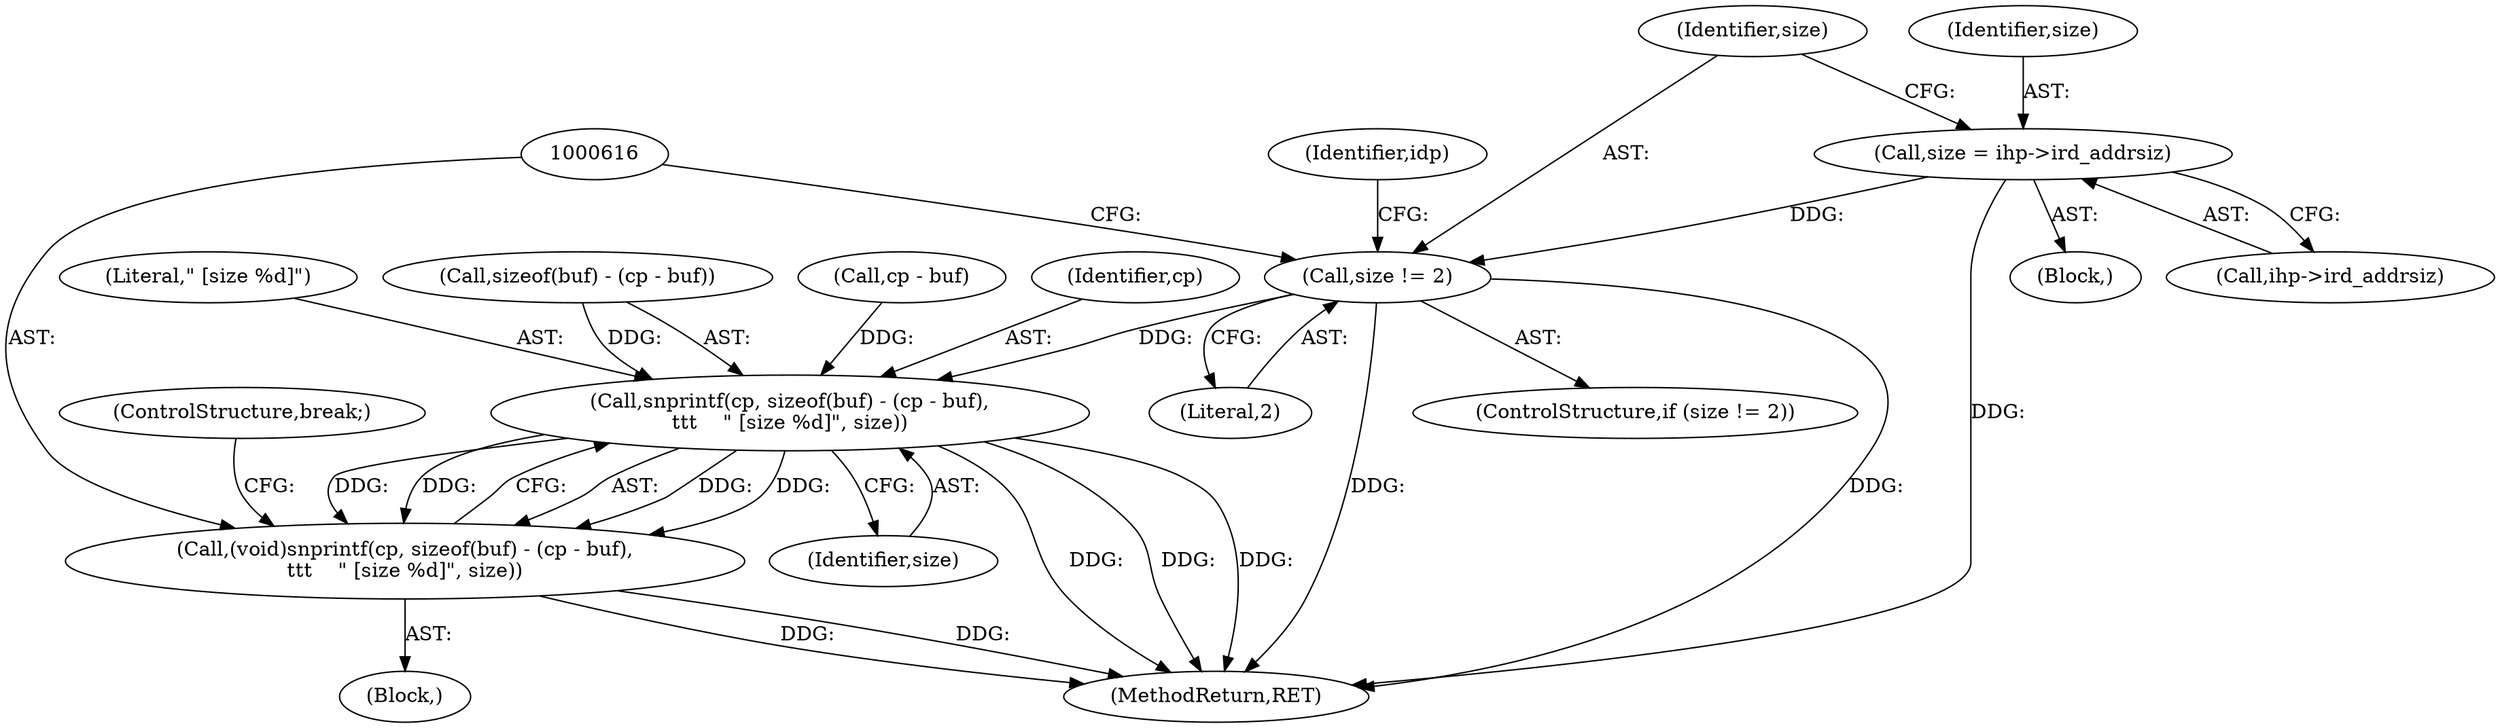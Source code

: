 digraph "0_tcpdump_2b62d1dda41590db29368ec7ba5f4faf3464765a@pointer" {
"1000605" [label="(Call,size = ihp->ird_addrsiz)"];
"1000611" [label="(Call,size != 2)"];
"1000617" [label="(Call,snprintf(cp, sizeof(buf) - (cp - buf),\n\t\t\t    \" [size %d]\", size))"];
"1000615" [label="(Call,(void)snprintf(cp, sizeof(buf) - (cp - buf),\n\t\t\t    \" [size %d]\", size))"];
"1000627" [label="(ControlStructure,break;)"];
"1000613" [label="(Literal,2)"];
"1000456" [label="(Block,)"];
"1001260" [label="(MethodReturn,RET)"];
"1000610" [label="(ControlStructure,if (size != 2))"];
"1000607" [label="(Call,ihp->ird_addrsiz)"];
"1000605" [label="(Call,size = ihp->ird_addrsiz)"];
"1000619" [label="(Call,sizeof(buf) - (cp - buf))"];
"1000629" [label="(Identifier,idp)"];
"1000626" [label="(Identifier,size)"];
"1000606" [label="(Identifier,size)"];
"1000618" [label="(Identifier,cp)"];
"1000614" [label="(Block,)"];
"1000617" [label="(Call,snprintf(cp, sizeof(buf) - (cp - buf),\n\t\t\t    \" [size %d]\", size))"];
"1000612" [label="(Identifier,size)"];
"1000625" [label="(Literal,\" [size %d]\")"];
"1000611" [label="(Call,size != 2)"];
"1000615" [label="(Call,(void)snprintf(cp, sizeof(buf) - (cp - buf),\n\t\t\t    \" [size %d]\", size))"];
"1000622" [label="(Call,cp - buf)"];
"1000605" -> "1000456"  [label="AST: "];
"1000605" -> "1000607"  [label="CFG: "];
"1000606" -> "1000605"  [label="AST: "];
"1000607" -> "1000605"  [label="AST: "];
"1000612" -> "1000605"  [label="CFG: "];
"1000605" -> "1001260"  [label="DDG: "];
"1000605" -> "1000611"  [label="DDG: "];
"1000611" -> "1000610"  [label="AST: "];
"1000611" -> "1000613"  [label="CFG: "];
"1000612" -> "1000611"  [label="AST: "];
"1000613" -> "1000611"  [label="AST: "];
"1000616" -> "1000611"  [label="CFG: "];
"1000629" -> "1000611"  [label="CFG: "];
"1000611" -> "1001260"  [label="DDG: "];
"1000611" -> "1001260"  [label="DDG: "];
"1000611" -> "1000617"  [label="DDG: "];
"1000617" -> "1000615"  [label="AST: "];
"1000617" -> "1000626"  [label="CFG: "];
"1000618" -> "1000617"  [label="AST: "];
"1000619" -> "1000617"  [label="AST: "];
"1000625" -> "1000617"  [label="AST: "];
"1000626" -> "1000617"  [label="AST: "];
"1000615" -> "1000617"  [label="CFG: "];
"1000617" -> "1001260"  [label="DDG: "];
"1000617" -> "1001260"  [label="DDG: "];
"1000617" -> "1001260"  [label="DDG: "];
"1000617" -> "1000615"  [label="DDG: "];
"1000617" -> "1000615"  [label="DDG: "];
"1000617" -> "1000615"  [label="DDG: "];
"1000617" -> "1000615"  [label="DDG: "];
"1000622" -> "1000617"  [label="DDG: "];
"1000619" -> "1000617"  [label="DDG: "];
"1000615" -> "1000614"  [label="AST: "];
"1000616" -> "1000615"  [label="AST: "];
"1000627" -> "1000615"  [label="CFG: "];
"1000615" -> "1001260"  [label="DDG: "];
"1000615" -> "1001260"  [label="DDG: "];
}
